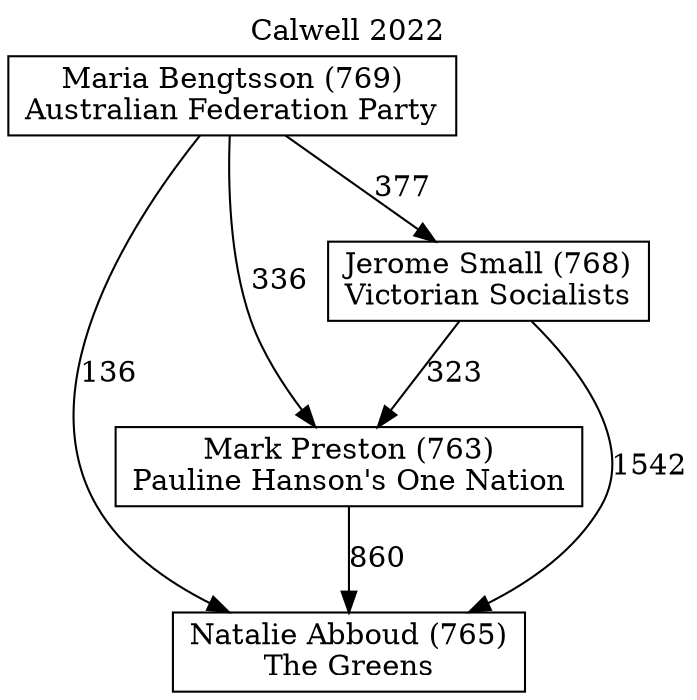 // House preference flow
digraph "Natalie Abboud (765)_Calwell_2022" {
	graph [label="Calwell 2022" labelloc=t mclimit=10]
	node [shape=box]
	"Natalie Abboud (765)" [label="Natalie Abboud (765)
The Greens"]
	"Mark Preston (763)" [label="Mark Preston (763)
Pauline Hanson's One Nation"]
	"Jerome Small (768)" [label="Jerome Small (768)
Victorian Socialists"]
	"Maria Bengtsson (769)" [label="Maria Bengtsson (769)
Australian Federation Party"]
	"Natalie Abboud (765)" [label="Natalie Abboud (765)
The Greens"]
	"Jerome Small (768)" [label="Jerome Small (768)
Victorian Socialists"]
	"Maria Bengtsson (769)" [label="Maria Bengtsson (769)
Australian Federation Party"]
	"Natalie Abboud (765)" [label="Natalie Abboud (765)
The Greens"]
	"Maria Bengtsson (769)" [label="Maria Bengtsson (769)
Australian Federation Party"]
	"Maria Bengtsson (769)" [label="Maria Bengtsson (769)
Australian Federation Party"]
	"Jerome Small (768)" [label="Jerome Small (768)
Victorian Socialists"]
	"Maria Bengtsson (769)" [label="Maria Bengtsson (769)
Australian Federation Party"]
	"Maria Bengtsson (769)" [label="Maria Bengtsson (769)
Australian Federation Party"]
	"Mark Preston (763)" [label="Mark Preston (763)
Pauline Hanson's One Nation"]
	"Jerome Small (768)" [label="Jerome Small (768)
Victorian Socialists"]
	"Maria Bengtsson (769)" [label="Maria Bengtsson (769)
Australian Federation Party"]
	"Mark Preston (763)" [label="Mark Preston (763)
Pauline Hanson's One Nation"]
	"Maria Bengtsson (769)" [label="Maria Bengtsson (769)
Australian Federation Party"]
	"Maria Bengtsson (769)" [label="Maria Bengtsson (769)
Australian Federation Party"]
	"Jerome Small (768)" [label="Jerome Small (768)
Victorian Socialists"]
	"Maria Bengtsson (769)" [label="Maria Bengtsson (769)
Australian Federation Party"]
	"Maria Bengtsson (769)" [label="Maria Bengtsson (769)
Australian Federation Party"]
	"Mark Preston (763)" -> "Natalie Abboud (765)" [label=860]
	"Jerome Small (768)" -> "Mark Preston (763)" [label=323]
	"Maria Bengtsson (769)" -> "Jerome Small (768)" [label=377]
	"Jerome Small (768)" -> "Natalie Abboud (765)" [label=1542]
	"Maria Bengtsson (769)" -> "Natalie Abboud (765)" [label=136]
	"Maria Bengtsson (769)" -> "Mark Preston (763)" [label=336]
}
